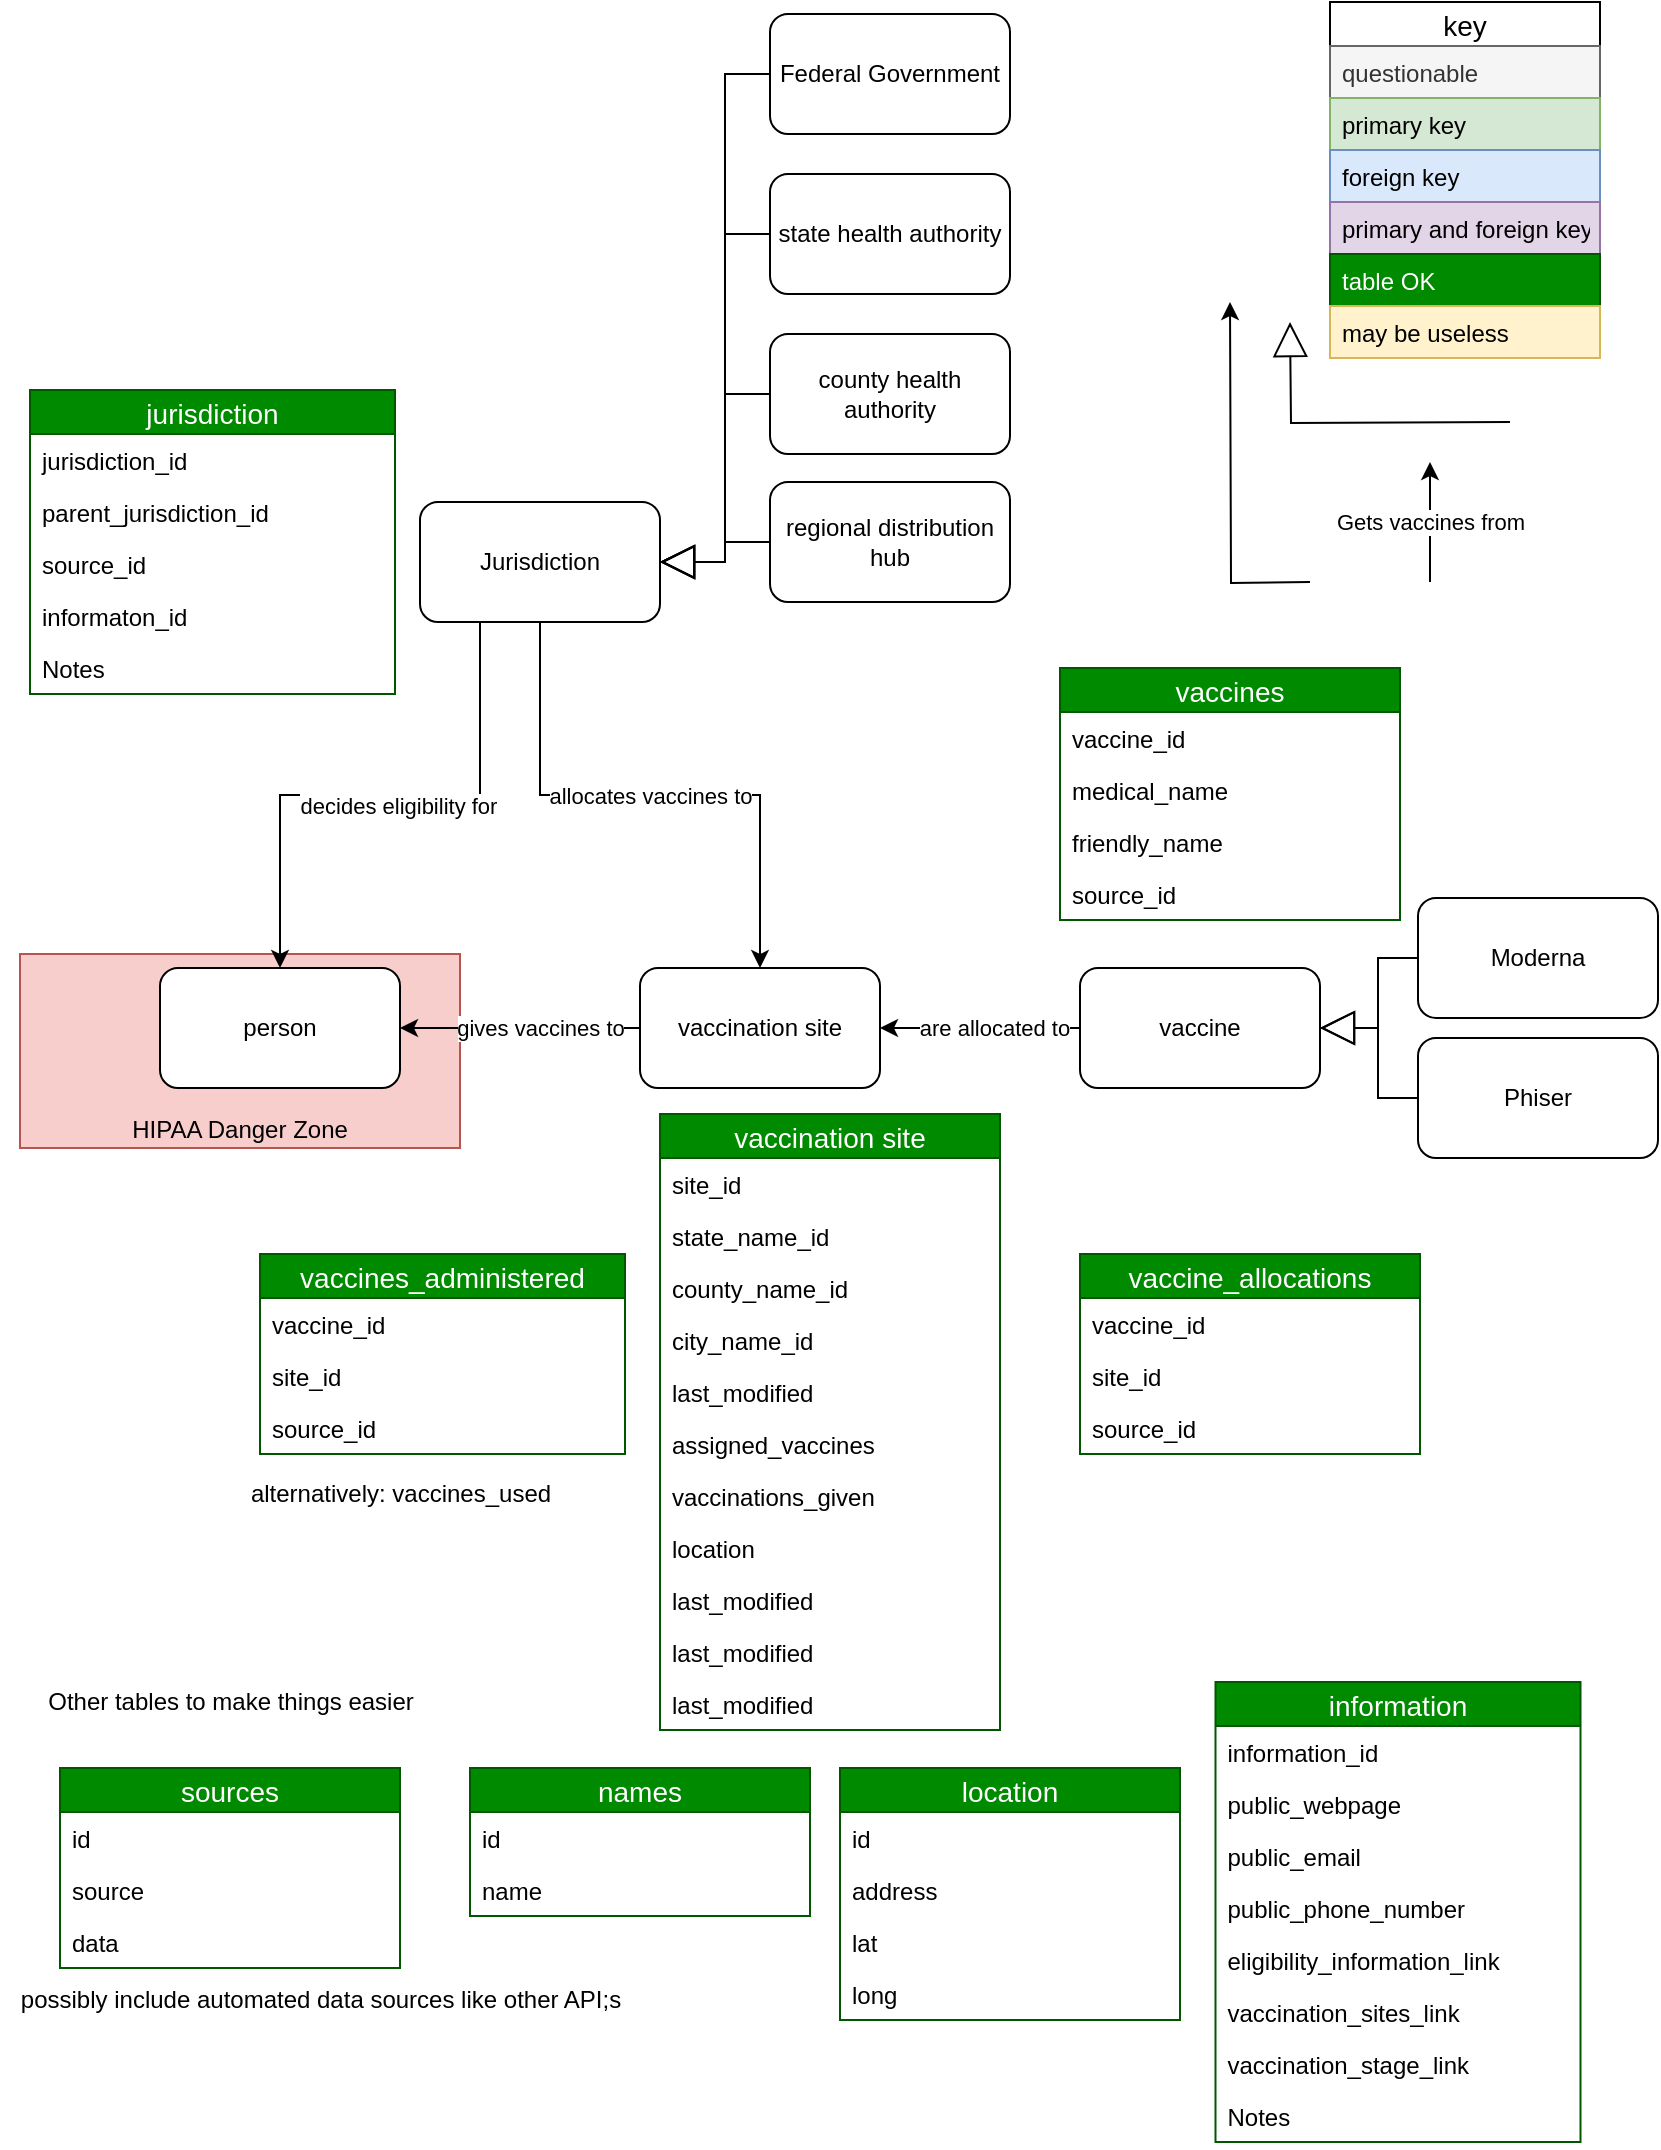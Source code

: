 <mxfile compressed="false" version="13.7.9" type="device">
  <diagram id="gkTDoFV87DzuoV1fEBKY" name="Page-1">
    <mxGraphModel dx="918" dy="809" grid="1" gridSize="10" guides="1" tooltips="1" connect="1" arrows="1" fold="1" page="1" pageScale="1" pageWidth="850" pageHeight="1100" math="0" shadow="0">
      <root>
        <mxCell id="0" />
        <mxCell id="1" parent="0" />
        <mxCell id="8nI3qpwCQh2RL1x1nEvz-51" value="HIPAA Danger Zone" style="rounded=0;whiteSpace=wrap;html=1;fillColor=#f8cecc;strokeColor=#b85450;verticalAlign=bottom;" parent="1" vertex="1">
          <mxGeometry x="30" y="486" width="220" height="97" as="geometry" />
        </mxCell>
        <mxCell id="2SADG2Mm19aQtGV7RvQH-7" style="edgeStyle=orthogonalEdgeStyle;rounded=0;orthogonalLoop=1;jettySize=auto;html=1;endArrow=classic;endFill=1;endSize=6;" parent="1" edge="1">
          <mxGeometry relative="1" as="geometry">
            <mxPoint x="635" y="160" as="targetPoint" />
            <mxPoint x="675" y="300" as="sourcePoint" />
          </mxGeometry>
        </mxCell>
        <mxCell id="2SADG2Mm19aQtGV7RvQH-26" style="edgeStyle=orthogonalEdgeStyle;rounded=0;orthogonalLoop=1;jettySize=auto;html=1;exitX=0;exitY=0.5;exitDx=0;exitDy=0;entryX=1;entryY=0.5;entryDx=0;entryDy=0;endArrow=classic;endFill=1;endSize=6;" parent="1" source="2SADG2Mm19aQtGV7RvQH-1" target="2SADG2Mm19aQtGV7RvQH-17" edge="1">
          <mxGeometry relative="1" as="geometry" />
        </mxCell>
        <mxCell id="2SADG2Mm19aQtGV7RvQH-27" value="gives vaccines to" style="edgeLabel;html=1;align=center;verticalAlign=middle;resizable=0;points=[];" parent="2SADG2Mm19aQtGV7RvQH-26" vertex="1" connectable="0">
          <mxGeometry x="0.208" y="-2" relative="1" as="geometry">
            <mxPoint x="22" y="2" as="offset" />
          </mxGeometry>
        </mxCell>
        <mxCell id="2SADG2Mm19aQtGV7RvQH-1" value="vaccination site" style="rounded=1;whiteSpace=wrap;html=1;" parent="1" vertex="1">
          <mxGeometry x="340" y="493" width="120" height="60" as="geometry" />
        </mxCell>
        <mxCell id="2SADG2Mm19aQtGV7RvQH-33" style="edgeStyle=orthogonalEdgeStyle;rounded=0;orthogonalLoop=1;jettySize=auto;html=1;exitX=0;exitY=0.5;exitDx=0;exitDy=0;entryX=1;entryY=0.5;entryDx=0;entryDy=0;endArrow=classic;endFill=1;endSize=6;" parent="1" source="2SADG2Mm19aQtGV7RvQH-2" target="2SADG2Mm19aQtGV7RvQH-1" edge="1">
          <mxGeometry relative="1" as="geometry" />
        </mxCell>
        <mxCell id="2SADG2Mm19aQtGV7RvQH-34" value="are allocated to" style="edgeLabel;html=1;align=center;verticalAlign=middle;resizable=0;points=[];" parent="2SADG2Mm19aQtGV7RvQH-33" vertex="1" connectable="0">
          <mxGeometry x="0.327" y="2" relative="1" as="geometry">
            <mxPoint x="23.33" y="-2" as="offset" />
          </mxGeometry>
        </mxCell>
        <mxCell id="2SADG2Mm19aQtGV7RvQH-2" value="vaccine" style="rounded=1;whiteSpace=wrap;html=1;" parent="1" vertex="1">
          <mxGeometry x="560" y="493" width="120" height="60" as="geometry" />
        </mxCell>
        <mxCell id="2SADG2Mm19aQtGV7RvQH-5" style="edgeStyle=orthogonalEdgeStyle;rounded=0;orthogonalLoop=1;jettySize=auto;html=1;exitX=0;exitY=0.5;exitDx=0;exitDy=0;entryX=1;entryY=0.5;entryDx=0;entryDy=0;endArrow=block;endFill=0;endSize=15;" parent="1" source="2SADG2Mm19aQtGV7RvQH-3" target="2SADG2Mm19aQtGV7RvQH-2" edge="1">
          <mxGeometry relative="1" as="geometry" />
        </mxCell>
        <mxCell id="2SADG2Mm19aQtGV7RvQH-3" value="Phiser" style="rounded=1;whiteSpace=wrap;html=1;" parent="1" vertex="1">
          <mxGeometry x="729" y="528" width="120" height="60" as="geometry" />
        </mxCell>
        <mxCell id="2SADG2Mm19aQtGV7RvQH-6" style="edgeStyle=orthogonalEdgeStyle;rounded=0;orthogonalLoop=1;jettySize=auto;html=1;exitX=0;exitY=0.5;exitDx=0;exitDy=0;entryX=1;entryY=0.5;entryDx=0;entryDy=0;endArrow=block;endFill=0;endSize=15;" parent="1" source="2SADG2Mm19aQtGV7RvQH-4" target="2SADG2Mm19aQtGV7RvQH-2" edge="1">
          <mxGeometry relative="1" as="geometry" />
        </mxCell>
        <mxCell id="2SADG2Mm19aQtGV7RvQH-4" value="Moderna" style="rounded=1;whiteSpace=wrap;html=1;" parent="1" vertex="1">
          <mxGeometry x="729" y="458" width="120" height="60" as="geometry" />
        </mxCell>
        <mxCell id="2SADG2Mm19aQtGV7RvQH-8" style="edgeStyle=orthogonalEdgeStyle;rounded=0;orthogonalLoop=1;jettySize=auto;html=1;exitX=0.5;exitY=0;exitDx=0;exitDy=0;entryX=0.5;entryY=1;entryDx=0;entryDy=0;endArrow=block;endFill=0;endSize=15;" parent="1" edge="1">
          <mxGeometry relative="1" as="geometry">
            <mxPoint x="775" y="220" as="sourcePoint" />
            <mxPoint x="665" y="170" as="targetPoint" />
          </mxGeometry>
        </mxCell>
        <mxCell id="2SADG2Mm19aQtGV7RvQH-9" value="state health authority" style="rounded=1;whiteSpace=wrap;html=1;" parent="1" vertex="1">
          <mxGeometry x="405" y="96" width="120" height="60" as="geometry" />
        </mxCell>
        <mxCell id="2SADG2Mm19aQtGV7RvQH-10" value="county health authority" style="rounded=1;whiteSpace=wrap;html=1;" parent="1" vertex="1">
          <mxGeometry x="405" y="176" width="120" height="60" as="geometry" />
        </mxCell>
        <mxCell id="2SADG2Mm19aQtGV7RvQH-11" value="Federal Government" style="rounded=1;whiteSpace=wrap;html=1;" parent="1" vertex="1">
          <mxGeometry x="405" y="16" width="120" height="60" as="geometry" />
        </mxCell>
        <mxCell id="2SADG2Mm19aQtGV7RvQH-17" value="person" style="rounded=1;whiteSpace=wrap;html=1;" parent="1" vertex="1">
          <mxGeometry x="100" y="493" width="120" height="60" as="geometry" />
        </mxCell>
        <mxCell id="2SADG2Mm19aQtGV7RvQH-24" style="edgeStyle=orthogonalEdgeStyle;rounded=0;orthogonalLoop=1;jettySize=auto;html=1;entryX=0.5;entryY=0;entryDx=0;entryDy=0;endArrow=classic;endFill=1;endSize=6;exitX=0.25;exitY=1;exitDx=0;exitDy=0;" parent="1" source="8nI3qpwCQh2RL1x1nEvz-28" target="2SADG2Mm19aQtGV7RvQH-17" edge="1">
          <mxGeometry relative="1" as="geometry">
            <mxPoint x="150" y="186" as="sourcePoint" />
          </mxGeometry>
        </mxCell>
        <mxCell id="2SADG2Mm19aQtGV7RvQH-25" value="decides eligibility for" style="edgeLabel;html=1;align=center;verticalAlign=middle;resizable=0;points=[];" parent="2SADG2Mm19aQtGV7RvQH-24" vertex="1" connectable="0">
          <mxGeometry x="-0.167" y="6" relative="1" as="geometry">
            <mxPoint x="-14.17" y="-1" as="offset" />
          </mxGeometry>
        </mxCell>
        <mxCell id="2SADG2Mm19aQtGV7RvQH-21" style="edgeStyle=orthogonalEdgeStyle;rounded=0;orthogonalLoop=1;jettySize=auto;html=1;exitX=0;exitY=0.5;exitDx=0;exitDy=0;entryX=1;entryY=0.5;entryDx=0;entryDy=0;endArrow=block;endFill=0;endSize=15;" parent="1" source="2SADG2Mm19aQtGV7RvQH-11" target="8nI3qpwCQh2RL1x1nEvz-28" edge="1">
          <mxGeometry relative="1" as="geometry">
            <mxPoint x="380" y="246" as="sourcePoint" />
            <mxPoint x="350" y="126" as="targetPoint" />
          </mxGeometry>
        </mxCell>
        <mxCell id="2SADG2Mm19aQtGV7RvQH-22" style="edgeStyle=orthogonalEdgeStyle;rounded=0;orthogonalLoop=1;jettySize=auto;html=1;exitX=0;exitY=0.5;exitDx=0;exitDy=0;entryX=1;entryY=0.5;entryDx=0;entryDy=0;endArrow=block;endFill=0;endSize=15;" parent="1" source="2SADG2Mm19aQtGV7RvQH-9" target="8nI3qpwCQh2RL1x1nEvz-28" edge="1">
          <mxGeometry relative="1" as="geometry">
            <mxPoint x="390" y="256" as="sourcePoint" />
            <mxPoint x="350" y="126" as="targetPoint" />
          </mxGeometry>
        </mxCell>
        <mxCell id="2SADG2Mm19aQtGV7RvQH-23" style="edgeStyle=orthogonalEdgeStyle;rounded=0;orthogonalLoop=1;jettySize=auto;html=1;exitX=0;exitY=0.5;exitDx=0;exitDy=0;entryX=1;entryY=0.5;entryDx=0;entryDy=0;endArrow=block;endFill=0;endSize=15;" parent="1" source="2SADG2Mm19aQtGV7RvQH-10" target="8nI3qpwCQh2RL1x1nEvz-28" edge="1">
          <mxGeometry relative="1" as="geometry">
            <mxPoint x="400" y="266" as="sourcePoint" />
            <mxPoint x="350" y="126" as="targetPoint" />
          </mxGeometry>
        </mxCell>
        <mxCell id="2SADG2Mm19aQtGV7RvQH-31" value="Gets vaccines from" style="edgeStyle=orthogonalEdgeStyle;rounded=0;orthogonalLoop=1;jettySize=auto;html=1;exitX=0.5;exitY=0;exitDx=0;exitDy=0;entryX=0.5;entryY=1;entryDx=0;entryDy=0;endArrow=classic;endFill=1;endSize=6;" parent="1" edge="1">
          <mxGeometry relative="1" as="geometry">
            <mxPoint x="735" y="300" as="sourcePoint" />
            <mxPoint x="735" y="240" as="targetPoint" />
          </mxGeometry>
        </mxCell>
        <mxCell id="2SADG2Mm19aQtGV7RvQH-32" value="allocates vaccines to" style="edgeStyle=orthogonalEdgeStyle;rounded=0;orthogonalLoop=1;jettySize=auto;html=1;entryX=0.5;entryY=0;entryDx=0;entryDy=0;endArrow=classic;endFill=1;endSize=6;exitX=0.5;exitY=1;exitDx=0;exitDy=0;" parent="1" source="8nI3qpwCQh2RL1x1nEvz-28" target="2SADG2Mm19aQtGV7RvQH-1" edge="1">
          <mxGeometry relative="1" as="geometry">
            <mxPoint x="400" y="433" as="sourcePoint" />
            <mxPoint x="409.76" y="503.0" as="targetPoint" />
          </mxGeometry>
        </mxCell>
        <mxCell id="8nI3qpwCQh2RL1x1nEvz-28" value="Jurisdiction" style="rounded=1;whiteSpace=wrap;html=1;" parent="1" vertex="1">
          <mxGeometry x="230" y="260" width="120" height="60" as="geometry" />
        </mxCell>
        <mxCell id="8nI3qpwCQh2RL1x1nEvz-49" value="alternatively: vaccines_used" style="text;html=1;align=center;verticalAlign=middle;resizable=0;points=[];autosize=1;" parent="1" vertex="1">
          <mxGeometry x="140" y="746" width="160" height="20" as="geometry" />
        </mxCell>
        <mxCell id="8nI3qpwCQh2RL1x1nEvz-52" value="Other tables to make things easier" style="text;html=1;align=center;verticalAlign=middle;resizable=0;points=[];autosize=1;" parent="1" vertex="1">
          <mxGeometry x="35" y="850" width="200" height="20" as="geometry" />
        </mxCell>
        <mxCell id="8nI3qpwCQh2RL1x1nEvz-53" value="possibly include automated data sources like other API;s" style="text;html=1;align=center;verticalAlign=middle;resizable=0;points=[];autosize=1;" parent="1" vertex="1">
          <mxGeometry x="20" y="999" width="320" height="20" as="geometry" />
        </mxCell>
        <mxCell id="8nI3qpwCQh2RL1x1nEvz-9" value="vaccination site" style="swimlane;fontStyle=0;childLayout=stackLayout;horizontal=1;startSize=22;fillColor=#008a00;horizontalStack=0;resizeParent=1;resizeParentMax=0;resizeLast=0;collapsible=1;marginBottom=0;swimlaneFillColor=#ffffff;align=center;fontSize=14;strokeColor=#005700;fontColor=#ffffff;" parent="1" vertex="1">
          <mxGeometry x="350" y="566" width="170" height="308" as="geometry" />
        </mxCell>
        <mxCell id="8nI3qpwCQh2RL1x1nEvz-10" value="site_id" style="text;spacingLeft=4;spacingRight=4;overflow=hidden;rotatable=0;points=[[0,0.5],[1,0.5]];portConstraint=eastwest;fontSize=12;" parent="8nI3qpwCQh2RL1x1nEvz-9" vertex="1">
          <mxGeometry y="22" width="170" height="26" as="geometry" />
        </mxCell>
        <mxCell id="8nI3qpwCQh2RL1x1nEvz-11" value="state_name_id" style="text;strokeColor=none;fillColor=none;spacingLeft=4;spacingRight=4;overflow=hidden;rotatable=0;points=[[0,0.5],[1,0.5]];portConstraint=eastwest;fontSize=12;" parent="8nI3qpwCQh2RL1x1nEvz-9" vertex="1">
          <mxGeometry y="48" width="170" height="26" as="geometry" />
        </mxCell>
        <mxCell id="8nI3qpwCQh2RL1x1nEvz-12" value="county_name_id" style="text;strokeColor=none;fillColor=none;spacingLeft=4;spacingRight=4;overflow=hidden;rotatable=0;points=[[0,0.5],[1,0.5]];portConstraint=eastwest;fontSize=12;" parent="8nI3qpwCQh2RL1x1nEvz-9" vertex="1">
          <mxGeometry y="74" width="170" height="26" as="geometry" />
        </mxCell>
        <mxCell id="8nI3qpwCQh2RL1x1nEvz-13" value="city_name_id" style="text;strokeColor=none;fillColor=none;spacingLeft=4;spacingRight=4;overflow=hidden;rotatable=0;points=[[0,0.5],[1,0.5]];portConstraint=eastwest;fontSize=12;" parent="8nI3qpwCQh2RL1x1nEvz-9" vertex="1">
          <mxGeometry y="100" width="170" height="26" as="geometry" />
        </mxCell>
        <mxCell id="8nI3qpwCQh2RL1x1nEvz-14" value="last_modified" style="text;strokeColor=none;fillColor=none;spacingLeft=4;spacingRight=4;overflow=hidden;rotatable=0;points=[[0,0.5],[1,0.5]];portConstraint=eastwest;fontSize=12;" parent="8nI3qpwCQh2RL1x1nEvz-9" vertex="1">
          <mxGeometry y="126" width="170" height="26" as="geometry" />
        </mxCell>
        <mxCell id="8nI3qpwCQh2RL1x1nEvz-15" value="assigned_vaccines" style="text;strokeColor=none;fillColor=none;spacingLeft=4;spacingRight=4;overflow=hidden;rotatable=0;points=[[0,0.5],[1,0.5]];portConstraint=eastwest;fontSize=12;" parent="8nI3qpwCQh2RL1x1nEvz-9" vertex="1">
          <mxGeometry y="152" width="170" height="26" as="geometry" />
        </mxCell>
        <mxCell id="8nI3qpwCQh2RL1x1nEvz-16" value="vaccinations_given" style="text;strokeColor=none;fillColor=none;spacingLeft=4;spacingRight=4;overflow=hidden;rotatable=0;points=[[0,0.5],[1,0.5]];portConstraint=eastwest;fontSize=12;" parent="8nI3qpwCQh2RL1x1nEvz-9" vertex="1">
          <mxGeometry y="178" width="170" height="26" as="geometry" />
        </mxCell>
        <mxCell id="8nI3qpwCQh2RL1x1nEvz-17" value="location" style="text;strokeColor=none;fillColor=none;spacingLeft=4;spacingRight=4;overflow=hidden;rotatable=0;points=[[0,0.5],[1,0.5]];portConstraint=eastwest;fontSize=12;" parent="8nI3qpwCQh2RL1x1nEvz-9" vertex="1">
          <mxGeometry y="204" width="170" height="26" as="geometry" />
        </mxCell>
        <mxCell id="8nI3qpwCQh2RL1x1nEvz-18" value="last_modified" style="text;strokeColor=none;fillColor=none;spacingLeft=4;spacingRight=4;overflow=hidden;rotatable=0;points=[[0,0.5],[1,0.5]];portConstraint=eastwest;fontSize=12;" parent="8nI3qpwCQh2RL1x1nEvz-9" vertex="1">
          <mxGeometry y="230" width="170" height="26" as="geometry" />
        </mxCell>
        <mxCell id="8nI3qpwCQh2RL1x1nEvz-19" value="last_modified" style="text;strokeColor=none;fillColor=none;spacingLeft=4;spacingRight=4;overflow=hidden;rotatable=0;points=[[0,0.5],[1,0.5]];portConstraint=eastwest;fontSize=12;" parent="8nI3qpwCQh2RL1x1nEvz-9" vertex="1">
          <mxGeometry y="256" width="170" height="26" as="geometry" />
        </mxCell>
        <mxCell id="8nI3qpwCQh2RL1x1nEvz-20" value="last_modified" style="text;strokeColor=none;fillColor=none;spacingLeft=4;spacingRight=4;overflow=hidden;rotatable=0;points=[[0,0.5],[1,0.5]];portConstraint=eastwest;fontSize=12;" parent="8nI3qpwCQh2RL1x1nEvz-9" vertex="1">
          <mxGeometry y="282" width="170" height="26" as="geometry" />
        </mxCell>
        <mxCell id="8nI3qpwCQh2RL1x1nEvz-45" value="vaccines_administered" style="swimlane;fontStyle=0;childLayout=stackLayout;horizontal=1;startSize=22;fillColor=#008a00;horizontalStack=0;resizeParent=1;resizeParentMax=0;resizeLast=0;collapsible=1;marginBottom=0;swimlaneFillColor=#ffffff;align=center;fontSize=14;strokeColor=#005700;fontColor=#ffffff;" parent="1" vertex="1">
          <mxGeometry x="150" y="636" width="182.5" height="100" as="geometry" />
        </mxCell>
        <mxCell id="8nI3qpwCQh2RL1x1nEvz-46" value="vaccine_id" style="text;spacingLeft=4;spacingRight=4;overflow=hidden;rotatable=0;points=[[0,0.5],[1,0.5]];portConstraint=eastwest;fontSize=12;" parent="8nI3qpwCQh2RL1x1nEvz-45" vertex="1">
          <mxGeometry y="22" width="182.5" height="26" as="geometry" />
        </mxCell>
        <mxCell id="8nI3qpwCQh2RL1x1nEvz-47" value="site_id" style="text;spacingLeft=4;spacingRight=4;overflow=hidden;rotatable=0;points=[[0,0.5],[1,0.5]];portConstraint=eastwest;fontSize=12;" parent="8nI3qpwCQh2RL1x1nEvz-45" vertex="1">
          <mxGeometry y="48" width="182.5" height="26" as="geometry" />
        </mxCell>
        <mxCell id="8nI3qpwCQh2RL1x1nEvz-48" value="source_id" style="text;strokeColor=none;fillColor=none;spacingLeft=4;spacingRight=4;overflow=hidden;rotatable=0;points=[[0,0.5],[1,0.5]];portConstraint=eastwest;fontSize=12;" parent="8nI3qpwCQh2RL1x1nEvz-45" vertex="1">
          <mxGeometry y="74" width="182.5" height="26" as="geometry" />
        </mxCell>
        <mxCell id="8nI3qpwCQh2RL1x1nEvz-36" value="vaccine_allocations" style="swimlane;fontStyle=0;childLayout=stackLayout;horizontal=1;startSize=22;fillColor=#008a00;horizontalStack=0;resizeParent=1;resizeParentMax=0;resizeLast=0;collapsible=1;marginBottom=0;swimlaneFillColor=#ffffff;align=center;fontSize=14;strokeColor=#005700;fontColor=#ffffff;" parent="1" vertex="1">
          <mxGeometry x="560" y="636" width="170" height="100" as="geometry" />
        </mxCell>
        <mxCell id="8nI3qpwCQh2RL1x1nEvz-37" value="vaccine_id" style="text;spacingLeft=4;spacingRight=4;overflow=hidden;rotatable=0;points=[[0,0.5],[1,0.5]];portConstraint=eastwest;fontSize=12;" parent="8nI3qpwCQh2RL1x1nEvz-36" vertex="1">
          <mxGeometry y="22" width="170" height="26" as="geometry" />
        </mxCell>
        <mxCell id="8nI3qpwCQh2RL1x1nEvz-38" value="site_id" style="text;spacingLeft=4;spacingRight=4;overflow=hidden;rotatable=0;points=[[0,0.5],[1,0.5]];portConstraint=eastwest;fontSize=12;" parent="8nI3qpwCQh2RL1x1nEvz-36" vertex="1">
          <mxGeometry y="48" width="170" height="26" as="geometry" />
        </mxCell>
        <mxCell id="8nI3qpwCQh2RL1x1nEvz-40" value="source_id" style="text;strokeColor=none;fillColor=none;spacingLeft=4;spacingRight=4;overflow=hidden;rotatable=0;points=[[0,0.5],[1,0.5]];portConstraint=eastwest;fontSize=12;" parent="8nI3qpwCQh2RL1x1nEvz-36" vertex="1">
          <mxGeometry y="74" width="170" height="26" as="geometry" />
        </mxCell>
        <mxCell id="8nI3qpwCQh2RL1x1nEvz-1" value="vaccines" style="swimlane;fontStyle=0;childLayout=stackLayout;horizontal=1;startSize=22;fillColor=#008a00;horizontalStack=0;resizeParent=1;resizeParentMax=0;resizeLast=0;collapsible=1;marginBottom=0;swimlaneFillColor=#ffffff;align=center;fontSize=14;strokeColor=#005700;fontColor=#ffffff;" parent="1" vertex="1">
          <mxGeometry x="550" y="343" width="170" height="126" as="geometry" />
        </mxCell>
        <mxCell id="8nI3qpwCQh2RL1x1nEvz-2" value="vaccine_id" style="text;spacingLeft=4;spacingRight=4;overflow=hidden;rotatable=0;points=[[0,0.5],[1,0.5]];portConstraint=eastwest;fontSize=12;" parent="8nI3qpwCQh2RL1x1nEvz-1" vertex="1">
          <mxGeometry y="22" width="170" height="26" as="geometry" />
        </mxCell>
        <mxCell id="8nI3qpwCQh2RL1x1nEvz-3" value="medical_name" style="text;spacingLeft=4;spacingRight=4;overflow=hidden;rotatable=0;points=[[0,0.5],[1,0.5]];portConstraint=eastwest;fontSize=12;" parent="8nI3qpwCQh2RL1x1nEvz-1" vertex="1">
          <mxGeometry y="48" width="170" height="26" as="geometry" />
        </mxCell>
        <mxCell id="8nI3qpwCQh2RL1x1nEvz-4" value="friendly_name" style="text;strokeColor=none;fillColor=none;spacingLeft=4;spacingRight=4;overflow=hidden;rotatable=0;points=[[0,0.5],[1,0.5]];portConstraint=eastwest;fontSize=12;" parent="8nI3qpwCQh2RL1x1nEvz-1" vertex="1">
          <mxGeometry y="74" width="170" height="26" as="geometry" />
        </mxCell>
        <mxCell id="8nI3qpwCQh2RL1x1nEvz-5" value="source_id" style="text;strokeColor=none;fillColor=none;spacingLeft=4;spacingRight=4;overflow=hidden;rotatable=0;points=[[0,0.5],[1,0.5]];portConstraint=eastwest;fontSize=12;" parent="8nI3qpwCQh2RL1x1nEvz-1" vertex="1">
          <mxGeometry y="100" width="170" height="26" as="geometry" />
        </mxCell>
        <mxCell id="8nI3qpwCQh2RL1x1nEvz-21" value="key" style="swimlane;fontStyle=0;childLayout=stackLayout;horizontal=1;startSize=22;fillColor=none;horizontalStack=0;resizeParent=1;resizeParentMax=0;resizeLast=0;collapsible=1;marginBottom=0;swimlaneFillColor=#ffffff;align=center;fontSize=14;" parent="1" vertex="1">
          <mxGeometry x="685" y="10" width="135" height="178" as="geometry" />
        </mxCell>
        <mxCell id="8nI3qpwCQh2RL1x1nEvz-22" value="questionable" style="text;strokeColor=#666666;fillColor=#f5f5f5;spacingLeft=4;spacingRight=4;overflow=hidden;rotatable=0;points=[[0,0.5],[1,0.5]];portConstraint=eastwest;fontSize=12;fontColor=#333333;" parent="8nI3qpwCQh2RL1x1nEvz-21" vertex="1">
          <mxGeometry y="22" width="135" height="26" as="geometry" />
        </mxCell>
        <mxCell id="8nI3qpwCQh2RL1x1nEvz-23" value="primary key" style="text;strokeColor=#82b366;fillColor=#d5e8d4;spacingLeft=4;spacingRight=4;overflow=hidden;rotatable=0;points=[[0,0.5],[1,0.5]];portConstraint=eastwest;fontSize=12;" parent="8nI3qpwCQh2RL1x1nEvz-21" vertex="1">
          <mxGeometry y="48" width="135" height="26" as="geometry" />
        </mxCell>
        <mxCell id="8nI3qpwCQh2RL1x1nEvz-24" value="foreign key" style="text;strokeColor=#6c8ebf;fillColor=#dae8fc;spacingLeft=4;spacingRight=4;overflow=hidden;rotatable=0;points=[[0,0.5],[1,0.5]];portConstraint=eastwest;fontSize=12;" parent="8nI3qpwCQh2RL1x1nEvz-21" vertex="1">
          <mxGeometry y="74" width="135" height="26" as="geometry" />
        </mxCell>
        <mxCell id="8nI3qpwCQh2RL1x1nEvz-25" value="primary and foreign key" style="text;strokeColor=#9673a6;fillColor=#e1d5e7;spacingLeft=4;spacingRight=4;overflow=hidden;rotatable=0;points=[[0,0.5],[1,0.5]];portConstraint=eastwest;fontSize=12;" parent="8nI3qpwCQh2RL1x1nEvz-21" vertex="1">
          <mxGeometry y="100" width="135" height="26" as="geometry" />
        </mxCell>
        <mxCell id="8nI3qpwCQh2RL1x1nEvz-26" value="table OK" style="text;strokeColor=#005700;fillColor=#008a00;spacingLeft=4;spacingRight=4;overflow=hidden;rotatable=0;points=[[0,0.5],[1,0.5]];portConstraint=eastwest;fontSize=12;fontColor=#ffffff;" parent="8nI3qpwCQh2RL1x1nEvz-21" vertex="1">
          <mxGeometry y="126" width="135" height="26" as="geometry" />
        </mxCell>
        <mxCell id="8nI3qpwCQh2RL1x1nEvz-27" value="may be useless" style="text;strokeColor=#d6b656;fillColor=#fff2cc;spacingLeft=4;spacingRight=4;overflow=hidden;rotatable=0;points=[[0,0.5],[1,0.5]];portConstraint=eastwest;fontSize=12;" parent="8nI3qpwCQh2RL1x1nEvz-21" vertex="1">
          <mxGeometry y="152" width="135" height="26" as="geometry" />
        </mxCell>
        <mxCell id="8nI3qpwCQh2RL1x1nEvz-6" value="names" style="swimlane;fontStyle=0;childLayout=stackLayout;horizontal=1;startSize=22;fillColor=#008a00;horizontalStack=0;resizeParent=1;resizeParentMax=0;resizeLast=0;collapsible=1;marginBottom=0;swimlaneFillColor=#ffffff;align=center;fontSize=14;strokeColor=#005700;fontColor=#ffffff;" parent="1" vertex="1">
          <mxGeometry x="255" y="893" width="170" height="74" as="geometry" />
        </mxCell>
        <mxCell id="8nI3qpwCQh2RL1x1nEvz-7" value="id" style="text;spacingLeft=4;spacingRight=4;overflow=hidden;rotatable=0;points=[[0,0.5],[1,0.5]];portConstraint=eastwest;fontSize=12;" parent="8nI3qpwCQh2RL1x1nEvz-6" vertex="1">
          <mxGeometry y="22" width="170" height="26" as="geometry" />
        </mxCell>
        <mxCell id="8nI3qpwCQh2RL1x1nEvz-8" value="name" style="text;strokeColor=none;fillColor=none;spacingLeft=4;spacingRight=4;overflow=hidden;rotatable=0;points=[[0,0.5],[1,0.5]];portConstraint=eastwest;fontSize=12;" parent="8nI3qpwCQh2RL1x1nEvz-6" vertex="1">
          <mxGeometry y="48" width="170" height="26" as="geometry" />
        </mxCell>
        <mxCell id="8nI3qpwCQh2RL1x1nEvz-41" value="sources" style="swimlane;fontStyle=0;childLayout=stackLayout;horizontal=1;startSize=22;fillColor=#008a00;horizontalStack=0;resizeParent=1;resizeParentMax=0;resizeLast=0;collapsible=1;marginBottom=0;swimlaneFillColor=#ffffff;align=center;fontSize=14;strokeColor=#005700;fontColor=#ffffff;" parent="1" vertex="1">
          <mxGeometry x="50" y="893" width="170" height="100" as="geometry" />
        </mxCell>
        <mxCell id="8nI3qpwCQh2RL1x1nEvz-42" value="id" style="text;spacingLeft=4;spacingRight=4;overflow=hidden;rotatable=0;points=[[0,0.5],[1,0.5]];portConstraint=eastwest;fontSize=12;" parent="8nI3qpwCQh2RL1x1nEvz-41" vertex="1">
          <mxGeometry y="22" width="170" height="26" as="geometry" />
        </mxCell>
        <mxCell id="8nI3qpwCQh2RL1x1nEvz-43" value="source" style="text;strokeColor=none;fillColor=none;spacingLeft=4;spacingRight=4;overflow=hidden;rotatable=0;points=[[0,0.5],[1,0.5]];portConstraint=eastwest;fontSize=12;" parent="8nI3qpwCQh2RL1x1nEvz-41" vertex="1">
          <mxGeometry y="48" width="170" height="26" as="geometry" />
        </mxCell>
        <mxCell id="8nI3qpwCQh2RL1x1nEvz-44" value="data" style="text;strokeColor=none;fillColor=none;spacingLeft=4;spacingRight=4;overflow=hidden;rotatable=0;points=[[0,0.5],[1,0.5]];portConstraint=eastwest;fontSize=12;" parent="8nI3qpwCQh2RL1x1nEvz-41" vertex="1">
          <mxGeometry y="74" width="170" height="26" as="geometry" />
        </mxCell>
        <mxCell id="8nI3qpwCQh2RL1x1nEvz-31" value="location" style="swimlane;fontStyle=0;childLayout=stackLayout;horizontal=1;startSize=22;fillColor=#008a00;horizontalStack=0;resizeParent=1;resizeParentMax=0;resizeLast=0;collapsible=1;marginBottom=0;swimlaneFillColor=#ffffff;align=center;fontSize=14;strokeColor=#005700;fontColor=#ffffff;" parent="1" vertex="1">
          <mxGeometry x="440" y="893" width="170" height="126" as="geometry" />
        </mxCell>
        <mxCell id="8nI3qpwCQh2RL1x1nEvz-32" value="id" style="text;spacingLeft=4;spacingRight=4;overflow=hidden;rotatable=0;points=[[0,0.5],[1,0.5]];portConstraint=eastwest;fontSize=12;" parent="8nI3qpwCQh2RL1x1nEvz-31" vertex="1">
          <mxGeometry y="22" width="170" height="26" as="geometry" />
        </mxCell>
        <mxCell id="8nI3qpwCQh2RL1x1nEvz-33" value="address" style="text;strokeColor=none;fillColor=none;spacingLeft=4;spacingRight=4;overflow=hidden;rotatable=0;points=[[0,0.5],[1,0.5]];portConstraint=eastwest;fontSize=12;" parent="8nI3qpwCQh2RL1x1nEvz-31" vertex="1">
          <mxGeometry y="48" width="170" height="26" as="geometry" />
        </mxCell>
        <mxCell id="8nI3qpwCQh2RL1x1nEvz-34" value="lat" style="text;strokeColor=none;fillColor=none;spacingLeft=4;spacingRight=4;overflow=hidden;rotatable=0;points=[[0,0.5],[1,0.5]];portConstraint=eastwest;fontSize=12;" parent="8nI3qpwCQh2RL1x1nEvz-31" vertex="1">
          <mxGeometry y="74" width="170" height="26" as="geometry" />
        </mxCell>
        <mxCell id="8nI3qpwCQh2RL1x1nEvz-35" value="long" style="text;strokeColor=none;fillColor=none;spacingLeft=4;spacingRight=4;overflow=hidden;rotatable=0;points=[[0,0.5],[1,0.5]];portConstraint=eastwest;fontSize=12;" parent="8nI3qpwCQh2RL1x1nEvz-31" vertex="1">
          <mxGeometry y="100" width="170" height="26" as="geometry" />
        </mxCell>
        <mxCell id="wKSxOZGTtH2zUBn96tBt-14" value="information" style="swimlane;fontStyle=0;childLayout=stackLayout;horizontal=1;startSize=22;fillColor=#008a00;horizontalStack=0;resizeParent=1;resizeParentMax=0;resizeLast=0;collapsible=1;marginBottom=0;swimlaneFillColor=#ffffff;align=center;fontSize=14;strokeColor=#005700;fontColor=#ffffff;" vertex="1" parent="1">
          <mxGeometry x="627.75" y="850" width="182.5" height="230" as="geometry" />
        </mxCell>
        <mxCell id="wKSxOZGTtH2zUBn96tBt-15" value="information_id" style="text;spacingLeft=4;spacingRight=4;overflow=hidden;rotatable=0;points=[[0,0.5],[1,0.5]];portConstraint=eastwest;fontSize=12;" vertex="1" parent="wKSxOZGTtH2zUBn96tBt-14">
          <mxGeometry y="22" width="182.5" height="26" as="geometry" />
        </mxCell>
        <mxCell id="wKSxOZGTtH2zUBn96tBt-11" value="public_webpage" style="text;strokeColor=none;fillColor=none;spacingLeft=4;spacingRight=4;overflow=hidden;rotatable=0;points=[[0,0.5],[1,0.5]];portConstraint=eastwest;fontSize=12;" vertex="1" parent="wKSxOZGTtH2zUBn96tBt-14">
          <mxGeometry y="48" width="182.5" height="26" as="geometry" />
        </mxCell>
        <mxCell id="wKSxOZGTtH2zUBn96tBt-12" value="public_email" style="text;strokeColor=none;fillColor=none;spacingLeft=4;spacingRight=4;overflow=hidden;rotatable=0;points=[[0,0.5],[1,0.5]];portConstraint=eastwest;fontSize=12;" vertex="1" parent="wKSxOZGTtH2zUBn96tBt-14">
          <mxGeometry y="74" width="182.5" height="26" as="geometry" />
        </mxCell>
        <mxCell id="wKSxOZGTtH2zUBn96tBt-13" value="public_phone_number" style="text;strokeColor=none;fillColor=none;spacingLeft=4;spacingRight=4;overflow=hidden;rotatable=0;points=[[0,0.5],[1,0.5]];portConstraint=eastwest;fontSize=12;" vertex="1" parent="wKSxOZGTtH2zUBn96tBt-14">
          <mxGeometry y="100" width="182.5" height="26" as="geometry" />
        </mxCell>
        <mxCell id="wKSxOZGTtH2zUBn96tBt-18" value="eligibility_information_link" style="text;strokeColor=none;fillColor=none;spacingLeft=4;spacingRight=4;overflow=hidden;rotatable=0;points=[[0,0.5],[1,0.5]];portConstraint=eastwest;fontSize=12;" vertex="1" parent="wKSxOZGTtH2zUBn96tBt-14">
          <mxGeometry y="126" width="182.5" height="26" as="geometry" />
        </mxCell>
        <mxCell id="wKSxOZGTtH2zUBn96tBt-17" value="vaccination_sites_link" style="text;strokeColor=none;fillColor=none;spacingLeft=4;spacingRight=4;overflow=hidden;rotatable=0;points=[[0,0.5],[1,0.5]];portConstraint=eastwest;fontSize=12;" vertex="1" parent="wKSxOZGTtH2zUBn96tBt-14">
          <mxGeometry y="152" width="182.5" height="26" as="geometry" />
        </mxCell>
        <mxCell id="wKSxOZGTtH2zUBn96tBt-20" value="vaccination_stage_link" style="text;strokeColor=none;fillColor=none;spacingLeft=4;spacingRight=4;overflow=hidden;rotatable=0;points=[[0,0.5],[1,0.5]];portConstraint=eastwest;fontSize=12;" vertex="1" parent="wKSxOZGTtH2zUBn96tBt-14">
          <mxGeometry y="178" width="182.5" height="26" as="geometry" />
        </mxCell>
        <mxCell id="wKSxOZGTtH2zUBn96tBt-19" value="Notes" style="text;strokeColor=none;fillColor=none;spacingLeft=4;spacingRight=4;overflow=hidden;rotatable=0;points=[[0,0.5],[1,0.5]];portConstraint=eastwest;fontSize=12;" vertex="1" parent="wKSxOZGTtH2zUBn96tBt-14">
          <mxGeometry y="204" width="182.5" height="26" as="geometry" />
        </mxCell>
        <mxCell id="wKSxOZGTtH2zUBn96tBt-27" value="regional distribution hub" style="rounded=1;whiteSpace=wrap;html=1;" vertex="1" parent="1">
          <mxGeometry x="405" y="250" width="120" height="60" as="geometry" />
        </mxCell>
        <mxCell id="wKSxOZGTtH2zUBn96tBt-29" style="edgeStyle=orthogonalEdgeStyle;rounded=0;orthogonalLoop=1;jettySize=auto;html=1;exitX=0;exitY=0.5;exitDx=0;exitDy=0;entryX=1;entryY=0.5;entryDx=0;entryDy=0;endArrow=block;endFill=0;endSize=15;" edge="1" parent="1" source="wKSxOZGTtH2zUBn96tBt-27" target="8nI3qpwCQh2RL1x1nEvz-28">
          <mxGeometry relative="1" as="geometry">
            <mxPoint x="415" y="216" as="sourcePoint" />
            <mxPoint x="350" y="140" as="targetPoint" />
          </mxGeometry>
        </mxCell>
        <mxCell id="wKSxOZGTtH2zUBn96tBt-1" value="jurisdiction" style="swimlane;fontStyle=0;childLayout=stackLayout;horizontal=1;startSize=22;fillColor=#008a00;horizontalStack=0;resizeParent=1;resizeParentMax=0;resizeLast=0;collapsible=1;marginBottom=0;swimlaneFillColor=#ffffff;align=center;fontSize=14;strokeColor=#005700;fontColor=#ffffff;" vertex="1" parent="1">
          <mxGeometry x="35" y="204" width="182.5" height="152" as="geometry" />
        </mxCell>
        <mxCell id="wKSxOZGTtH2zUBn96tBt-2" value="jurisdiction_id" style="text;spacingLeft=4;spacingRight=4;overflow=hidden;rotatable=0;points=[[0,0.5],[1,0.5]];portConstraint=eastwest;fontSize=12;" vertex="1" parent="wKSxOZGTtH2zUBn96tBt-1">
          <mxGeometry y="22" width="182.5" height="26" as="geometry" />
        </mxCell>
        <mxCell id="wKSxOZGTtH2zUBn96tBt-3" value="parent_jurisdiction_id" style="text;spacingLeft=4;spacingRight=4;overflow=hidden;rotatable=0;points=[[0,0.5],[1,0.5]];portConstraint=eastwest;fontSize=12;" vertex="1" parent="wKSxOZGTtH2zUBn96tBt-1">
          <mxGeometry y="48" width="182.5" height="26" as="geometry" />
        </mxCell>
        <mxCell id="wKSxOZGTtH2zUBn96tBt-4" value="source_id" style="text;strokeColor=none;fillColor=none;spacingLeft=4;spacingRight=4;overflow=hidden;rotatable=0;points=[[0,0.5],[1,0.5]];portConstraint=eastwest;fontSize=12;" vertex="1" parent="wKSxOZGTtH2zUBn96tBt-1">
          <mxGeometry y="74" width="182.5" height="26" as="geometry" />
        </mxCell>
        <mxCell id="wKSxOZGTtH2zUBn96tBt-6" value="informaton_id" style="text;strokeColor=none;fillColor=none;spacingLeft=4;spacingRight=4;overflow=hidden;rotatable=0;points=[[0,0.5],[1,0.5]];portConstraint=eastwest;fontSize=12;" vertex="1" parent="wKSxOZGTtH2zUBn96tBt-1">
          <mxGeometry y="100" width="182.5" height="26" as="geometry" />
        </mxCell>
        <mxCell id="wKSxOZGTtH2zUBn96tBt-7" value="Notes" style="text;strokeColor=none;fillColor=none;spacingLeft=4;spacingRight=4;overflow=hidden;rotatable=0;points=[[0,0.5],[1,0.5]];portConstraint=eastwest;fontSize=12;" vertex="1" parent="wKSxOZGTtH2zUBn96tBt-1">
          <mxGeometry y="126" width="182.5" height="26" as="geometry" />
        </mxCell>
      </root>
    </mxGraphModel>
  </diagram>
</mxfile>
